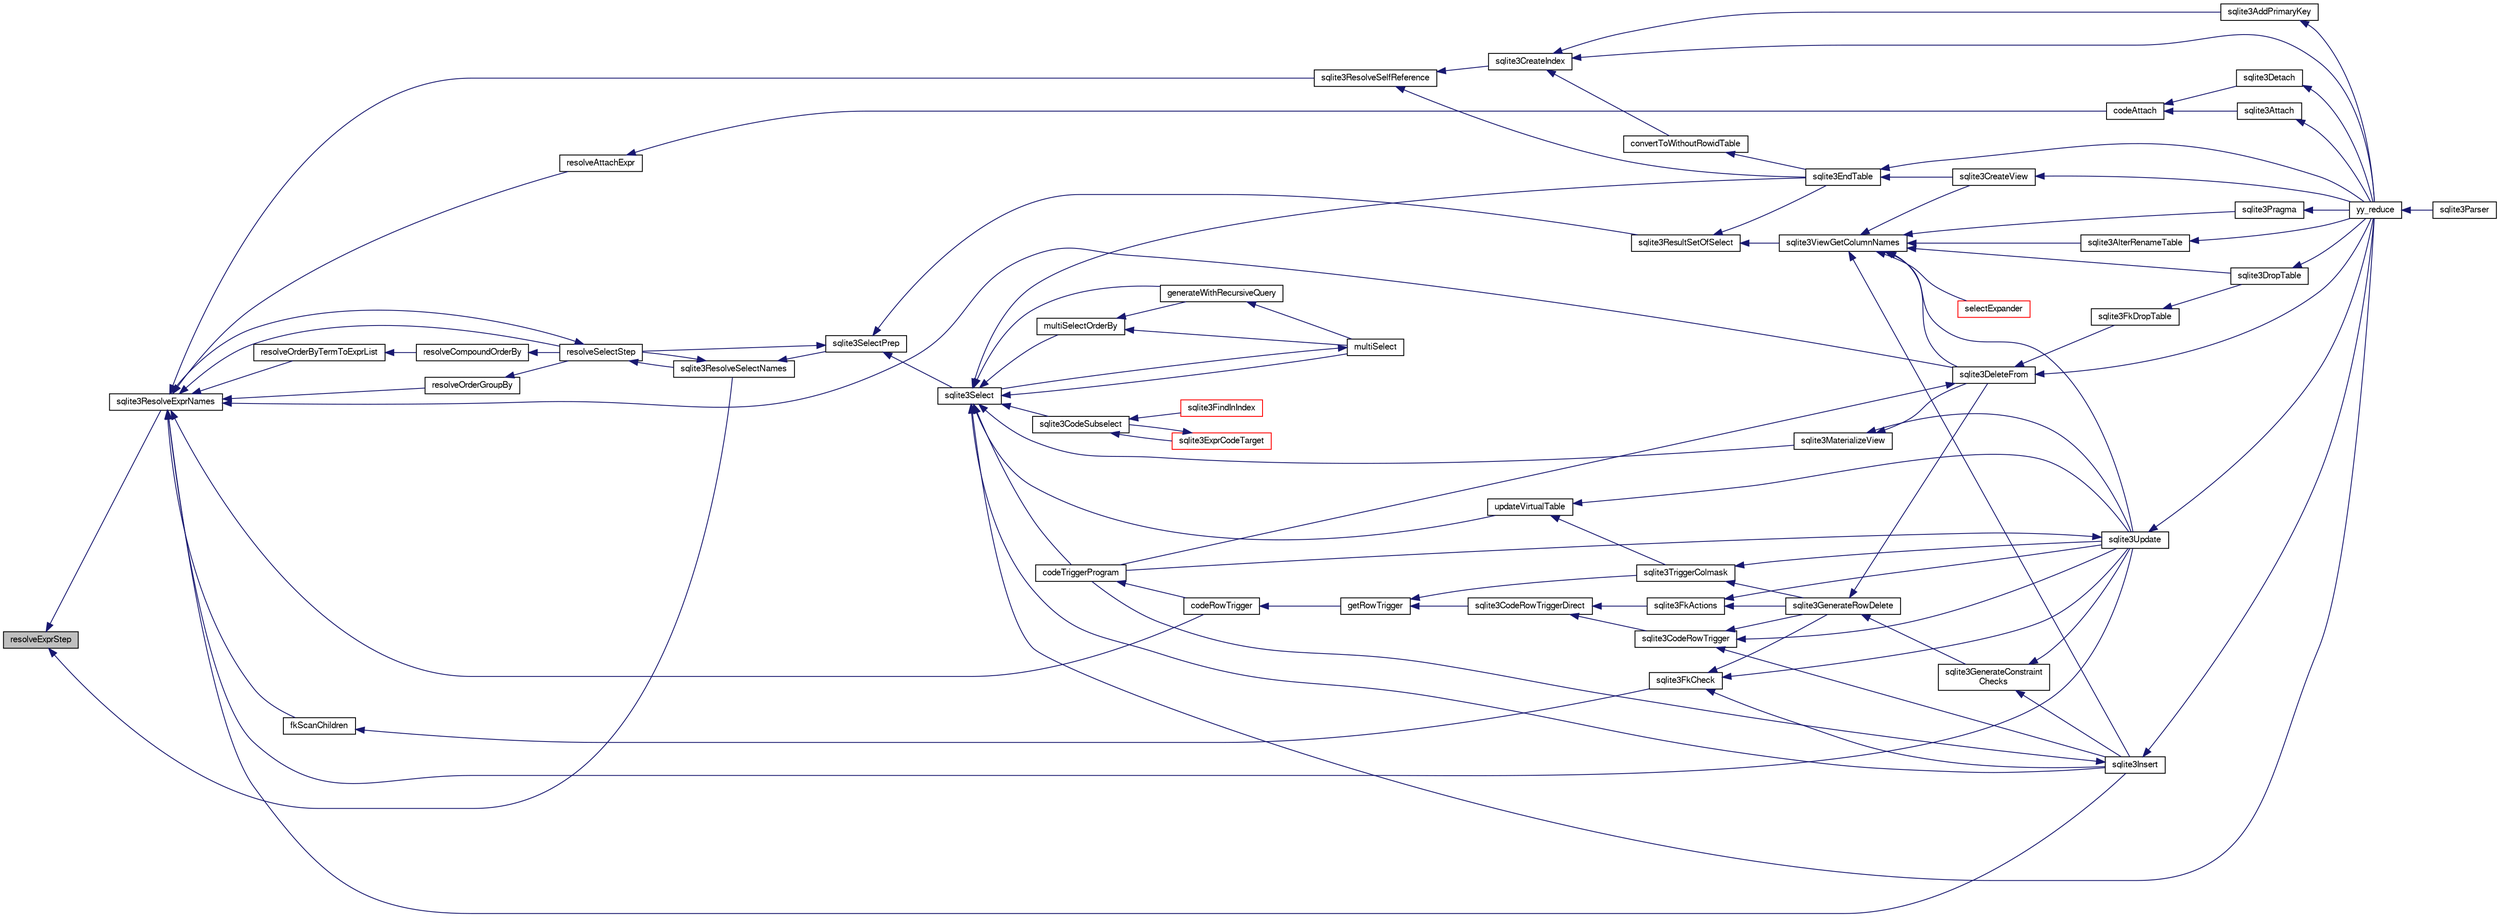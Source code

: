 digraph "resolveExprStep"
{
  edge [fontname="FreeSans",fontsize="10",labelfontname="FreeSans",labelfontsize="10"];
  node [fontname="FreeSans",fontsize="10",shape=record];
  rankdir="LR";
  Node273896 [label="resolveExprStep",height=0.2,width=0.4,color="black", fillcolor="grey75", style="filled", fontcolor="black"];
  Node273896 -> Node273897 [dir="back",color="midnightblue",fontsize="10",style="solid",fontname="FreeSans"];
  Node273897 [label="sqlite3ResolveExprNames",height=0.2,width=0.4,color="black", fillcolor="white", style="filled",URL="$sqlite3_8c.html#a537cf717a3f847807d3a3fd65da636ad"];
  Node273897 -> Node273898 [dir="back",color="midnightblue",fontsize="10",style="solid",fontname="FreeSans"];
  Node273898 [label="resolveOrderByTermToExprList",height=0.2,width=0.4,color="black", fillcolor="white", style="filled",URL="$sqlite3_8c.html#ac7f7eabdc769257622ad90aac3e02fe6"];
  Node273898 -> Node273899 [dir="back",color="midnightblue",fontsize="10",style="solid",fontname="FreeSans"];
  Node273899 [label="resolveCompoundOrderBy",height=0.2,width=0.4,color="black", fillcolor="white", style="filled",URL="$sqlite3_8c.html#a462c5aa49cfd6aad6a92fa60ddefc569"];
  Node273899 -> Node273900 [dir="back",color="midnightblue",fontsize="10",style="solid",fontname="FreeSans"];
  Node273900 [label="resolveSelectStep",height=0.2,width=0.4,color="black", fillcolor="white", style="filled",URL="$sqlite3_8c.html#a0b9015a9e505c63fd104dcbad672c814"];
  Node273900 -> Node273897 [dir="back",color="midnightblue",fontsize="10",style="solid",fontname="FreeSans"];
  Node273900 -> Node273901 [dir="back",color="midnightblue",fontsize="10",style="solid",fontname="FreeSans"];
  Node273901 [label="sqlite3ResolveSelectNames",height=0.2,width=0.4,color="black", fillcolor="white", style="filled",URL="$sqlite3_8c.html#a0cf10c480643b1ab9eaa02056a400734"];
  Node273901 -> Node273900 [dir="back",color="midnightblue",fontsize="10",style="solid",fontname="FreeSans"];
  Node273901 -> Node273902 [dir="back",color="midnightblue",fontsize="10",style="solid",fontname="FreeSans"];
  Node273902 [label="sqlite3SelectPrep",height=0.2,width=0.4,color="black", fillcolor="white", style="filled",URL="$sqlite3_8c.html#aa4385bd53c0a43dea72fbc23cc78e1c6"];
  Node273902 -> Node273900 [dir="back",color="midnightblue",fontsize="10",style="solid",fontname="FreeSans"];
  Node273902 -> Node273903 [dir="back",color="midnightblue",fontsize="10",style="solid",fontname="FreeSans"];
  Node273903 [label="sqlite3ResultSetOfSelect",height=0.2,width=0.4,color="black", fillcolor="white", style="filled",URL="$sqlite3_8c.html#ade35a86757654a36498d74152aa2fda8"];
  Node273903 -> Node273904 [dir="back",color="midnightblue",fontsize="10",style="solid",fontname="FreeSans"];
  Node273904 [label="sqlite3EndTable",height=0.2,width=0.4,color="black", fillcolor="white", style="filled",URL="$sqlite3_8c.html#a7b5f2c66c0f0b6f819d970ca389768b0"];
  Node273904 -> Node273905 [dir="back",color="midnightblue",fontsize="10",style="solid",fontname="FreeSans"];
  Node273905 [label="sqlite3CreateView",height=0.2,width=0.4,color="black", fillcolor="white", style="filled",URL="$sqlite3_8c.html#a9d85cb00ff71dee5cd9a019503a6982e"];
  Node273905 -> Node273906 [dir="back",color="midnightblue",fontsize="10",style="solid",fontname="FreeSans"];
  Node273906 [label="yy_reduce",height=0.2,width=0.4,color="black", fillcolor="white", style="filled",URL="$sqlite3_8c.html#a7c419a9b25711c666a9a2449ef377f14"];
  Node273906 -> Node273907 [dir="back",color="midnightblue",fontsize="10",style="solid",fontname="FreeSans"];
  Node273907 [label="sqlite3Parser",height=0.2,width=0.4,color="black", fillcolor="white", style="filled",URL="$sqlite3_8c.html#a0327d71a5fabe0b6a343d78a2602e72a"];
  Node273904 -> Node273906 [dir="back",color="midnightblue",fontsize="10",style="solid",fontname="FreeSans"];
  Node273903 -> Node273908 [dir="back",color="midnightblue",fontsize="10",style="solid",fontname="FreeSans"];
  Node273908 [label="sqlite3ViewGetColumnNames",height=0.2,width=0.4,color="black", fillcolor="white", style="filled",URL="$sqlite3_8c.html#aebc7cd8d9e2bd174ae0a60363d3f6ce8"];
  Node273908 -> Node273909 [dir="back",color="midnightblue",fontsize="10",style="solid",fontname="FreeSans"];
  Node273909 [label="sqlite3AlterRenameTable",height=0.2,width=0.4,color="black", fillcolor="white", style="filled",URL="$sqlite3_8c.html#aa5cfdb507ff74e559f2efb0318c96d2c"];
  Node273909 -> Node273906 [dir="back",color="midnightblue",fontsize="10",style="solid",fontname="FreeSans"];
  Node273908 -> Node273905 [dir="back",color="midnightblue",fontsize="10",style="solid",fontname="FreeSans"];
  Node273908 -> Node273910 [dir="back",color="midnightblue",fontsize="10",style="solid",fontname="FreeSans"];
  Node273910 [label="sqlite3DropTable",height=0.2,width=0.4,color="black", fillcolor="white", style="filled",URL="$sqlite3_8c.html#a5534f77364b5568783c0e50db3c9defb"];
  Node273910 -> Node273906 [dir="back",color="midnightblue",fontsize="10",style="solid",fontname="FreeSans"];
  Node273908 -> Node273911 [dir="back",color="midnightblue",fontsize="10",style="solid",fontname="FreeSans"];
  Node273911 [label="sqlite3DeleteFrom",height=0.2,width=0.4,color="black", fillcolor="white", style="filled",URL="$sqlite3_8c.html#ab9b4b45349188b49eabb23f94608a091"];
  Node273911 -> Node273912 [dir="back",color="midnightblue",fontsize="10",style="solid",fontname="FreeSans"];
  Node273912 [label="sqlite3FkDropTable",height=0.2,width=0.4,color="black", fillcolor="white", style="filled",URL="$sqlite3_8c.html#a1218c6fc74e89152ceaa4760e82f5ef9"];
  Node273912 -> Node273910 [dir="back",color="midnightblue",fontsize="10",style="solid",fontname="FreeSans"];
  Node273911 -> Node273913 [dir="back",color="midnightblue",fontsize="10",style="solid",fontname="FreeSans"];
  Node273913 [label="codeTriggerProgram",height=0.2,width=0.4,color="black", fillcolor="white", style="filled",URL="$sqlite3_8c.html#a120801f59d9281d201d2ff4b2606836e"];
  Node273913 -> Node273914 [dir="back",color="midnightblue",fontsize="10",style="solid",fontname="FreeSans"];
  Node273914 [label="codeRowTrigger",height=0.2,width=0.4,color="black", fillcolor="white", style="filled",URL="$sqlite3_8c.html#a463cea5aaaf388b560b206570a0022fc"];
  Node273914 -> Node273915 [dir="back",color="midnightblue",fontsize="10",style="solid",fontname="FreeSans"];
  Node273915 [label="getRowTrigger",height=0.2,width=0.4,color="black", fillcolor="white", style="filled",URL="$sqlite3_8c.html#a69626ef20b540d1a2b19cf56f3f45689"];
  Node273915 -> Node273916 [dir="back",color="midnightblue",fontsize="10",style="solid",fontname="FreeSans"];
  Node273916 [label="sqlite3CodeRowTriggerDirect",height=0.2,width=0.4,color="black", fillcolor="white", style="filled",URL="$sqlite3_8c.html#ad92829f9001bcf89a0299dad5a48acd4"];
  Node273916 -> Node273917 [dir="back",color="midnightblue",fontsize="10",style="solid",fontname="FreeSans"];
  Node273917 [label="sqlite3FkActions",height=0.2,width=0.4,color="black", fillcolor="white", style="filled",URL="$sqlite3_8c.html#a39159bd1623724946c22355ba7f3ef90"];
  Node273917 -> Node273918 [dir="back",color="midnightblue",fontsize="10",style="solid",fontname="FreeSans"];
  Node273918 [label="sqlite3GenerateRowDelete",height=0.2,width=0.4,color="black", fillcolor="white", style="filled",URL="$sqlite3_8c.html#a2c76cbf3027fc18fdbb8cb4cd96b77d9"];
  Node273918 -> Node273911 [dir="back",color="midnightblue",fontsize="10",style="solid",fontname="FreeSans"];
  Node273918 -> Node273919 [dir="back",color="midnightblue",fontsize="10",style="solid",fontname="FreeSans"];
  Node273919 [label="sqlite3GenerateConstraint\lChecks",height=0.2,width=0.4,color="black", fillcolor="white", style="filled",URL="$sqlite3_8c.html#aef639c1e6a0c0a67ca6e7690ad931bd2"];
  Node273919 -> Node273920 [dir="back",color="midnightblue",fontsize="10",style="solid",fontname="FreeSans"];
  Node273920 [label="sqlite3Insert",height=0.2,width=0.4,color="black", fillcolor="white", style="filled",URL="$sqlite3_8c.html#a5b17c9c2000bae6bdff8e6be48d7dc2b"];
  Node273920 -> Node273913 [dir="back",color="midnightblue",fontsize="10",style="solid",fontname="FreeSans"];
  Node273920 -> Node273906 [dir="back",color="midnightblue",fontsize="10",style="solid",fontname="FreeSans"];
  Node273919 -> Node273921 [dir="back",color="midnightblue",fontsize="10",style="solid",fontname="FreeSans"];
  Node273921 [label="sqlite3Update",height=0.2,width=0.4,color="black", fillcolor="white", style="filled",URL="$sqlite3_8c.html#ac5aa67c46e8cc8174566fabe6809fafa"];
  Node273921 -> Node273913 [dir="back",color="midnightblue",fontsize="10",style="solid",fontname="FreeSans"];
  Node273921 -> Node273906 [dir="back",color="midnightblue",fontsize="10",style="solid",fontname="FreeSans"];
  Node273917 -> Node273921 [dir="back",color="midnightblue",fontsize="10",style="solid",fontname="FreeSans"];
  Node273916 -> Node273922 [dir="back",color="midnightblue",fontsize="10",style="solid",fontname="FreeSans"];
  Node273922 [label="sqlite3CodeRowTrigger",height=0.2,width=0.4,color="black", fillcolor="white", style="filled",URL="$sqlite3_8c.html#a37f21393c74de4d01b16761ee9abacd9"];
  Node273922 -> Node273918 [dir="back",color="midnightblue",fontsize="10",style="solid",fontname="FreeSans"];
  Node273922 -> Node273920 [dir="back",color="midnightblue",fontsize="10",style="solid",fontname="FreeSans"];
  Node273922 -> Node273921 [dir="back",color="midnightblue",fontsize="10",style="solid",fontname="FreeSans"];
  Node273915 -> Node273923 [dir="back",color="midnightblue",fontsize="10",style="solid",fontname="FreeSans"];
  Node273923 [label="sqlite3TriggerColmask",height=0.2,width=0.4,color="black", fillcolor="white", style="filled",URL="$sqlite3_8c.html#acace8e99e37ae5e84ea03c65e820c540"];
  Node273923 -> Node273918 [dir="back",color="midnightblue",fontsize="10",style="solid",fontname="FreeSans"];
  Node273923 -> Node273921 [dir="back",color="midnightblue",fontsize="10",style="solid",fontname="FreeSans"];
  Node273911 -> Node273906 [dir="back",color="midnightblue",fontsize="10",style="solid",fontname="FreeSans"];
  Node273908 -> Node273920 [dir="back",color="midnightblue",fontsize="10",style="solid",fontname="FreeSans"];
  Node273908 -> Node273924 [dir="back",color="midnightblue",fontsize="10",style="solid",fontname="FreeSans"];
  Node273924 [label="sqlite3Pragma",height=0.2,width=0.4,color="black", fillcolor="white", style="filled",URL="$sqlite3_8c.html#a111391370f58f8e6a6eca51fd34d62ed"];
  Node273924 -> Node273906 [dir="back",color="midnightblue",fontsize="10",style="solid",fontname="FreeSans"];
  Node273908 -> Node273925 [dir="back",color="midnightblue",fontsize="10",style="solid",fontname="FreeSans"];
  Node273925 [label="selectExpander",height=0.2,width=0.4,color="red", fillcolor="white", style="filled",URL="$sqlite3_8c.html#abee977318fbf74531340c6e41b0ca953"];
  Node273908 -> Node273921 [dir="back",color="midnightblue",fontsize="10",style="solid",fontname="FreeSans"];
  Node273902 -> Node273927 [dir="back",color="midnightblue",fontsize="10",style="solid",fontname="FreeSans"];
  Node273927 [label="sqlite3Select",height=0.2,width=0.4,color="black", fillcolor="white", style="filled",URL="$sqlite3_8c.html#a2465ee8c956209ba4b272477b7c21a45"];
  Node273927 -> Node273928 [dir="back",color="midnightblue",fontsize="10",style="solid",fontname="FreeSans"];
  Node273928 [label="sqlite3CodeSubselect",height=0.2,width=0.4,color="black", fillcolor="white", style="filled",URL="$sqlite3_8c.html#aa69b46d2204a1d1b110107a1be12ee0c"];
  Node273928 -> Node273929 [dir="back",color="midnightblue",fontsize="10",style="solid",fontname="FreeSans"];
  Node273929 [label="sqlite3FindInIndex",height=0.2,width=0.4,color="red", fillcolor="white", style="filled",URL="$sqlite3_8c.html#af7d8c56ab0231f44bb5f87b3fafeffb2"];
  Node273928 -> Node273931 [dir="back",color="midnightblue",fontsize="10",style="solid",fontname="FreeSans"];
  Node273931 [label="sqlite3ExprCodeTarget",height=0.2,width=0.4,color="red", fillcolor="white", style="filled",URL="$sqlite3_8c.html#a4f308397a0a3ed299ed31aaa1ae2a293"];
  Node273931 -> Node273928 [dir="back",color="midnightblue",fontsize="10",style="solid",fontname="FreeSans"];
  Node273927 -> Node273904 [dir="back",color="midnightblue",fontsize="10",style="solid",fontname="FreeSans"];
  Node273927 -> Node273976 [dir="back",color="midnightblue",fontsize="10",style="solid",fontname="FreeSans"];
  Node273976 [label="sqlite3MaterializeView",height=0.2,width=0.4,color="black", fillcolor="white", style="filled",URL="$sqlite3_8c.html#a4557984b0b75f998fb0c3f231c9b1def"];
  Node273976 -> Node273911 [dir="back",color="midnightblue",fontsize="10",style="solid",fontname="FreeSans"];
  Node273976 -> Node273921 [dir="back",color="midnightblue",fontsize="10",style="solid",fontname="FreeSans"];
  Node273927 -> Node273920 [dir="back",color="midnightblue",fontsize="10",style="solid",fontname="FreeSans"];
  Node273927 -> Node273958 [dir="back",color="midnightblue",fontsize="10",style="solid",fontname="FreeSans"];
  Node273958 [label="generateWithRecursiveQuery",height=0.2,width=0.4,color="black", fillcolor="white", style="filled",URL="$sqlite3_8c.html#ade2c3663fa9c3b9676507984b9483942"];
  Node273958 -> Node273959 [dir="back",color="midnightblue",fontsize="10",style="solid",fontname="FreeSans"];
  Node273959 [label="multiSelect",height=0.2,width=0.4,color="black", fillcolor="white", style="filled",URL="$sqlite3_8c.html#a6456c61f3d9b2389738753cedfa24fa7"];
  Node273959 -> Node273927 [dir="back",color="midnightblue",fontsize="10",style="solid",fontname="FreeSans"];
  Node273927 -> Node273959 [dir="back",color="midnightblue",fontsize="10",style="solid",fontname="FreeSans"];
  Node273927 -> Node273960 [dir="back",color="midnightblue",fontsize="10",style="solid",fontname="FreeSans"];
  Node273960 [label="multiSelectOrderBy",height=0.2,width=0.4,color="black", fillcolor="white", style="filled",URL="$sqlite3_8c.html#afcdb8488c6f4dfdadaf9f04bca35b808"];
  Node273960 -> Node273958 [dir="back",color="midnightblue",fontsize="10",style="solid",fontname="FreeSans"];
  Node273960 -> Node273959 [dir="back",color="midnightblue",fontsize="10",style="solid",fontname="FreeSans"];
  Node273927 -> Node273913 [dir="back",color="midnightblue",fontsize="10",style="solid",fontname="FreeSans"];
  Node273927 -> Node273977 [dir="back",color="midnightblue",fontsize="10",style="solid",fontname="FreeSans"];
  Node273977 [label="updateVirtualTable",height=0.2,width=0.4,color="black", fillcolor="white", style="filled",URL="$sqlite3_8c.html#a740220531db9293c39a2cdd7da3f74e1"];
  Node273977 -> Node273923 [dir="back",color="midnightblue",fontsize="10",style="solid",fontname="FreeSans"];
  Node273977 -> Node273921 [dir="back",color="midnightblue",fontsize="10",style="solid",fontname="FreeSans"];
  Node273927 -> Node273906 [dir="back",color="midnightblue",fontsize="10",style="solid",fontname="FreeSans"];
  Node273897 -> Node273978 [dir="back",color="midnightblue",fontsize="10",style="solid",fontname="FreeSans"];
  Node273978 [label="resolveOrderGroupBy",height=0.2,width=0.4,color="black", fillcolor="white", style="filled",URL="$sqlite3_8c.html#a4dc8ed6177a5de887eae1010992e3d00"];
  Node273978 -> Node273900 [dir="back",color="midnightblue",fontsize="10",style="solid",fontname="FreeSans"];
  Node273897 -> Node273900 [dir="back",color="midnightblue",fontsize="10",style="solid",fontname="FreeSans"];
  Node273897 -> Node273979 [dir="back",color="midnightblue",fontsize="10",style="solid",fontname="FreeSans"];
  Node273979 [label="sqlite3ResolveSelfReference",height=0.2,width=0.4,color="black", fillcolor="white", style="filled",URL="$sqlite3_8c.html#ab524095a849de78f8728167d19336094"];
  Node273979 -> Node273904 [dir="back",color="midnightblue",fontsize="10",style="solid",fontname="FreeSans"];
  Node273979 -> Node273938 [dir="back",color="midnightblue",fontsize="10",style="solid",fontname="FreeSans"];
  Node273938 [label="sqlite3CreateIndex",height=0.2,width=0.4,color="black", fillcolor="white", style="filled",URL="$sqlite3_8c.html#a8dbe5e590ab6c58a8c45f34f7c81e825"];
  Node273938 -> Node273939 [dir="back",color="midnightblue",fontsize="10",style="solid",fontname="FreeSans"];
  Node273939 [label="sqlite3AddPrimaryKey",height=0.2,width=0.4,color="black", fillcolor="white", style="filled",URL="$sqlite3_8c.html#af2b0672c3379d2a7d927d210ae0ade62"];
  Node273939 -> Node273906 [dir="back",color="midnightblue",fontsize="10",style="solid",fontname="FreeSans"];
  Node273938 -> Node273940 [dir="back",color="midnightblue",fontsize="10",style="solid",fontname="FreeSans"];
  Node273940 [label="convertToWithoutRowidTable",height=0.2,width=0.4,color="black", fillcolor="white", style="filled",URL="$sqlite3_8c.html#a0d41effc4e4a0ba740429a08f6747313"];
  Node273940 -> Node273904 [dir="back",color="midnightblue",fontsize="10",style="solid",fontname="FreeSans"];
  Node273938 -> Node273906 [dir="back",color="midnightblue",fontsize="10",style="solid",fontname="FreeSans"];
  Node273897 -> Node273980 [dir="back",color="midnightblue",fontsize="10",style="solid",fontname="FreeSans"];
  Node273980 [label="resolveAttachExpr",height=0.2,width=0.4,color="black", fillcolor="white", style="filled",URL="$sqlite3_8c.html#a2b0ae2ee3fae38ccc805f582a9ce38f5"];
  Node273980 -> Node273953 [dir="back",color="midnightblue",fontsize="10",style="solid",fontname="FreeSans"];
  Node273953 [label="codeAttach",height=0.2,width=0.4,color="black", fillcolor="white", style="filled",URL="$sqlite3_8c.html#ade4e9e30d828a19c191fdcb098676d5b"];
  Node273953 -> Node273954 [dir="back",color="midnightblue",fontsize="10",style="solid",fontname="FreeSans"];
  Node273954 [label="sqlite3Detach",height=0.2,width=0.4,color="black", fillcolor="white", style="filled",URL="$sqlite3_8c.html#ab1a5a0b01c7560aef5e0b8603a68747d"];
  Node273954 -> Node273906 [dir="back",color="midnightblue",fontsize="10",style="solid",fontname="FreeSans"];
  Node273953 -> Node273955 [dir="back",color="midnightblue",fontsize="10",style="solid",fontname="FreeSans"];
  Node273955 [label="sqlite3Attach",height=0.2,width=0.4,color="black", fillcolor="white", style="filled",URL="$sqlite3_8c.html#ae0907fe0b43cc1b4c7e6a16213e8546f"];
  Node273955 -> Node273906 [dir="back",color="midnightblue",fontsize="10",style="solid",fontname="FreeSans"];
  Node273897 -> Node273911 [dir="back",color="midnightblue",fontsize="10",style="solid",fontname="FreeSans"];
  Node273897 -> Node273947 [dir="back",color="midnightblue",fontsize="10",style="solid",fontname="FreeSans"];
  Node273947 [label="fkScanChildren",height=0.2,width=0.4,color="black", fillcolor="white", style="filled",URL="$sqlite3_8c.html#a67c9dcb484336b3155e7a82a037d4691"];
  Node273947 -> Node273948 [dir="back",color="midnightblue",fontsize="10",style="solid",fontname="FreeSans"];
  Node273948 [label="sqlite3FkCheck",height=0.2,width=0.4,color="black", fillcolor="white", style="filled",URL="$sqlite3_8c.html#aa38fb76c7d6f48f19772877a41703b92"];
  Node273948 -> Node273918 [dir="back",color="midnightblue",fontsize="10",style="solid",fontname="FreeSans"];
  Node273948 -> Node273920 [dir="back",color="midnightblue",fontsize="10",style="solid",fontname="FreeSans"];
  Node273948 -> Node273921 [dir="back",color="midnightblue",fontsize="10",style="solid",fontname="FreeSans"];
  Node273897 -> Node273920 [dir="back",color="midnightblue",fontsize="10",style="solid",fontname="FreeSans"];
  Node273897 -> Node273914 [dir="back",color="midnightblue",fontsize="10",style="solid",fontname="FreeSans"];
  Node273897 -> Node273921 [dir="back",color="midnightblue",fontsize="10",style="solid",fontname="FreeSans"];
  Node273896 -> Node273901 [dir="back",color="midnightblue",fontsize="10",style="solid",fontname="FreeSans"];
}
